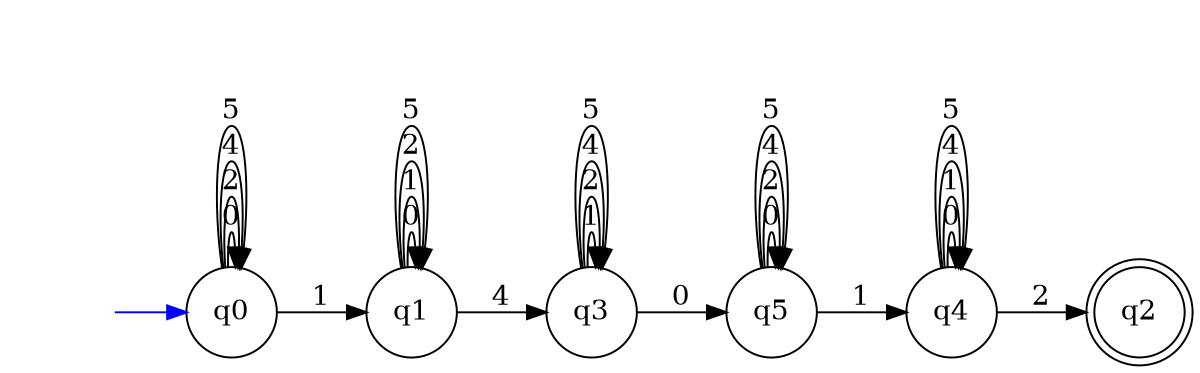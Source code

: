 digraph finite_automaton {
	graph[fontsize=8];
	rankdir=LR;
	size=8;

	node [shape=doublecircle, style="", color=black]; q2;
	node [shape=circle, style="", color=black]; q0 q1 q3 q4 q5;
	node [shape=plaintext, label="", style=""]; iq0;
	iq0 -> q0 [color=blue];
	q0 -> q0 [label="0"];
	q0 -> q1 [label="1"];
	q0 -> q0 [label="2"];
	q0 -> q0 [label="4"];
	q0 -> q0 [label="5"];
	q1 -> q1 [label="0"];
	q1 -> q1 [label="1"];
	q1 -> q1 [label="2"];
	q1 -> q3 [label="4"];
	q1 -> q1 [label="5"];
	q3 -> q5 [label="0"];
	q3 -> q3 [label="1"];
	q3 -> q3 [label="2"];
	q3 -> q3 [label="4"];
	q3 -> q3 [label="5"];
	q4 -> q4 [label="0"];
	q4 -> q4 [label="1"];
	q4 -> q2 [label="2"];
	q4 -> q4 [label="4"];
	q4 -> q4 [label="5"];
	q5 -> q5 [label="0"];
	q5 -> q4 [label="1"];
	q5 -> q5 [label="2"];
	q5 -> q5 [label="4"];
	q5 -> q5 [label="5"];
}
